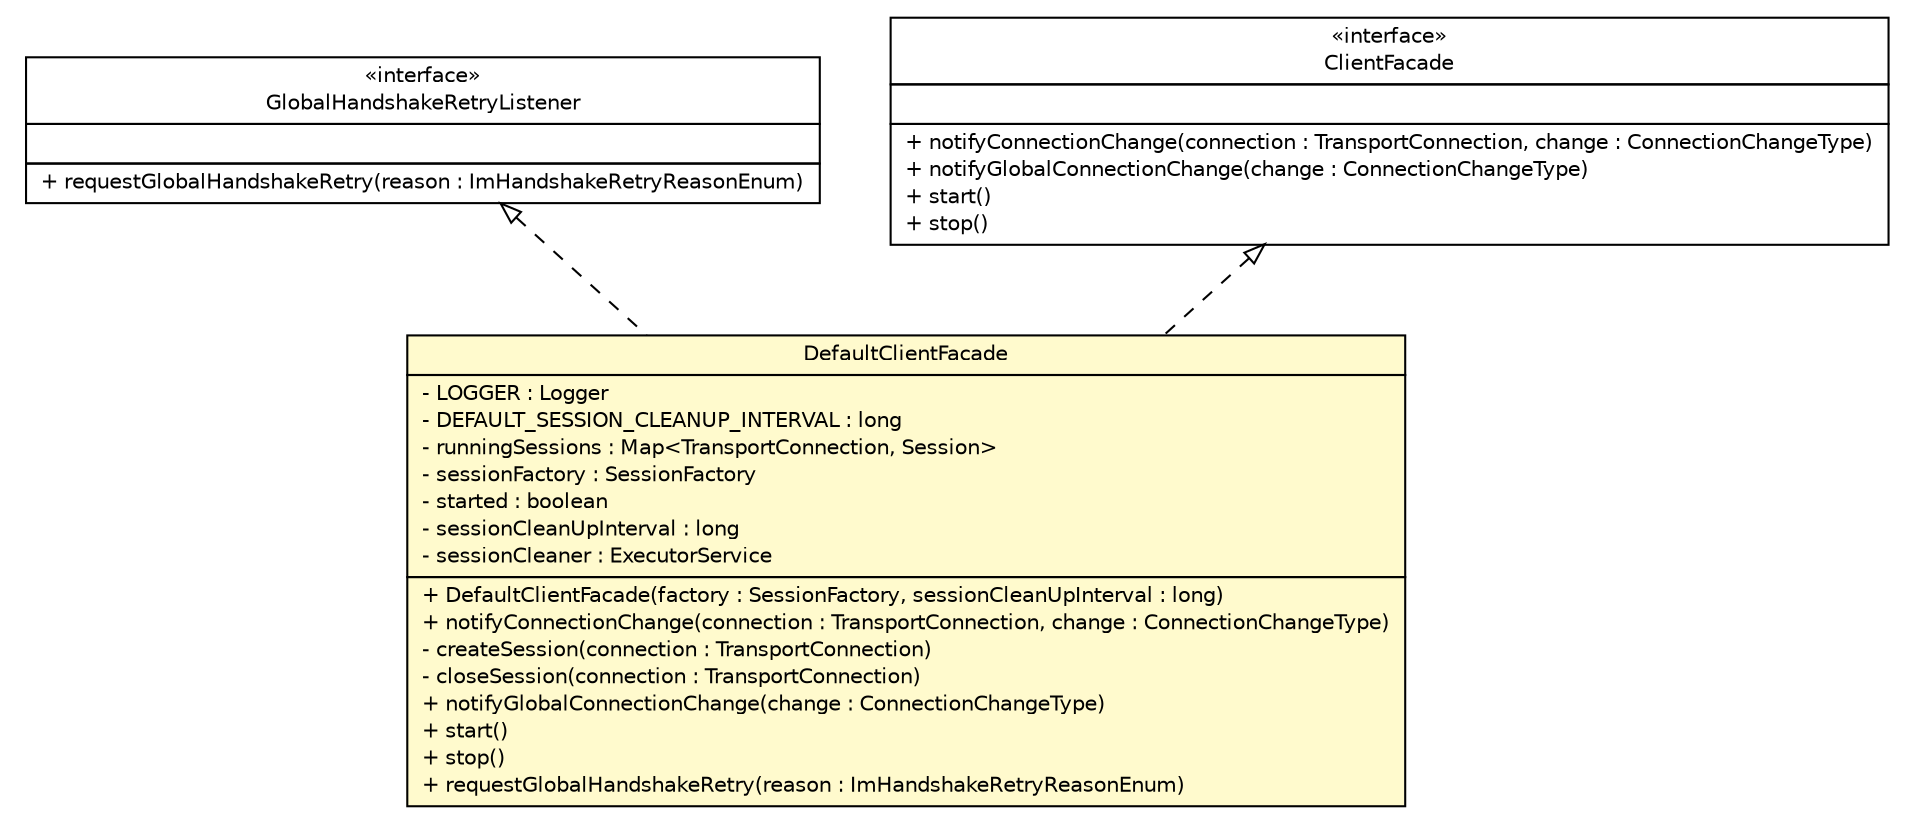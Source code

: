 #!/usr/local/bin/dot
#
# Class diagram 
# Generated by UMLGraph version R5_6 (http://www.umlgraph.org/)
#

digraph G {
	edge [fontname="Helvetica",fontsize=10,labelfontname="Helvetica",labelfontsize=10];
	node [fontname="Helvetica",fontsize=10,shape=plaintext];
	nodesep=0.25;
	ranksep=0.5;
	// de.hsbremen.tc.tnc.tnccs.im.GlobalHandshakeRetryListener
	c8773 [label=<<table title="de.hsbremen.tc.tnc.tnccs.im.GlobalHandshakeRetryListener" border="0" cellborder="1" cellspacing="0" cellpadding="2" port="p" href="../im/GlobalHandshakeRetryListener.html">
		<tr><td><table border="0" cellspacing="0" cellpadding="1">
<tr><td align="center" balign="center"> &#171;interface&#187; </td></tr>
<tr><td align="center" balign="center"> GlobalHandshakeRetryListener </td></tr>
		</table></td></tr>
		<tr><td><table border="0" cellspacing="0" cellpadding="1">
<tr><td align="left" balign="left">  </td></tr>
		</table></td></tr>
		<tr><td><table border="0" cellspacing="0" cellpadding="1">
<tr><td align="left" balign="left"> + requestGlobalHandshakeRetry(reason : ImHandshakeRetryReasonEnum) </td></tr>
		</table></td></tr>
		</table>>, URL="../im/GlobalHandshakeRetryListener.html", fontname="Helvetica", fontcolor="black", fontsize=10.0];
	// de.hsbremen.tc.tnc.tnccs.client.DefaultClientFacade
	c8919 [label=<<table title="de.hsbremen.tc.tnc.tnccs.client.DefaultClientFacade" border="0" cellborder="1" cellspacing="0" cellpadding="2" port="p" bgcolor="lemonChiffon" href="./DefaultClientFacade.html">
		<tr><td><table border="0" cellspacing="0" cellpadding="1">
<tr><td align="center" balign="center"> DefaultClientFacade </td></tr>
		</table></td></tr>
		<tr><td><table border="0" cellspacing="0" cellpadding="1">
<tr><td align="left" balign="left"> - LOGGER : Logger </td></tr>
<tr><td align="left" balign="left"> - DEFAULT_SESSION_CLEANUP_INTERVAL : long </td></tr>
<tr><td align="left" balign="left"> - runningSessions : Map&lt;TransportConnection, Session&gt; </td></tr>
<tr><td align="left" balign="left"> - sessionFactory : SessionFactory </td></tr>
<tr><td align="left" balign="left"> - started : boolean </td></tr>
<tr><td align="left" balign="left"> - sessionCleanUpInterval : long </td></tr>
<tr><td align="left" balign="left"> - sessionCleaner : ExecutorService </td></tr>
		</table></td></tr>
		<tr><td><table border="0" cellspacing="0" cellpadding="1">
<tr><td align="left" balign="left"> + DefaultClientFacade(factory : SessionFactory, sessionCleanUpInterval : long) </td></tr>
<tr><td align="left" balign="left"> + notifyConnectionChange(connection : TransportConnection, change : ConnectionChangeType) </td></tr>
<tr><td align="left" balign="left"> - createSession(connection : TransportConnection) </td></tr>
<tr><td align="left" balign="left"> - closeSession(connection : TransportConnection) </td></tr>
<tr><td align="left" balign="left"> + notifyGlobalConnectionChange(change : ConnectionChangeType) </td></tr>
<tr><td align="left" balign="left"> + start() </td></tr>
<tr><td align="left" balign="left"> + stop() </td></tr>
<tr><td align="left" balign="left"> + requestGlobalHandshakeRetry(reason : ImHandshakeRetryReasonEnum) </td></tr>
		</table></td></tr>
		</table>>, URL="./DefaultClientFacade.html", fontname="Helvetica", fontcolor="black", fontsize=10.0];
	// de.hsbremen.tc.tnc.tnccs.client.ClientFacade
	c8920 [label=<<table title="de.hsbremen.tc.tnc.tnccs.client.ClientFacade" border="0" cellborder="1" cellspacing="0" cellpadding="2" port="p" href="./ClientFacade.html">
		<tr><td><table border="0" cellspacing="0" cellpadding="1">
<tr><td align="center" balign="center"> &#171;interface&#187; </td></tr>
<tr><td align="center" balign="center"> ClientFacade </td></tr>
		</table></td></tr>
		<tr><td><table border="0" cellspacing="0" cellpadding="1">
<tr><td align="left" balign="left">  </td></tr>
		</table></td></tr>
		<tr><td><table border="0" cellspacing="0" cellpadding="1">
<tr><td align="left" balign="left"> + notifyConnectionChange(connection : TransportConnection, change : ConnectionChangeType) </td></tr>
<tr><td align="left" balign="left"> + notifyGlobalConnectionChange(change : ConnectionChangeType) </td></tr>
<tr><td align="left" balign="left"> + start() </td></tr>
<tr><td align="left" balign="left"> + stop() </td></tr>
		</table></td></tr>
		</table>>, URL="./ClientFacade.html", fontname="Helvetica", fontcolor="black", fontsize=10.0];
	//de.hsbremen.tc.tnc.tnccs.client.DefaultClientFacade implements de.hsbremen.tc.tnc.tnccs.client.ClientFacade
	c8920:p -> c8919:p [dir=back,arrowtail=empty,style=dashed];
	//de.hsbremen.tc.tnc.tnccs.client.DefaultClientFacade implements de.hsbremen.tc.tnc.tnccs.im.GlobalHandshakeRetryListener
	c8773:p -> c8919:p [dir=back,arrowtail=empty,style=dashed];
}

